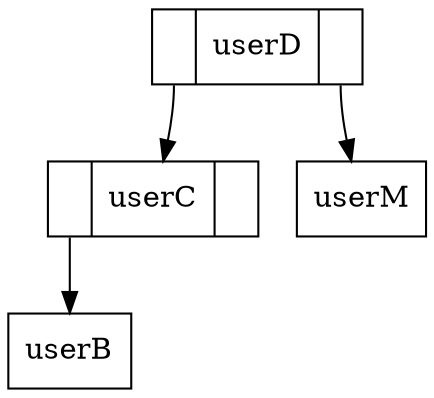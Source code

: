 digraph arbol {
rankdir=TB
node [shape = record]
nodouserD [ label ="<C0>|userD|<C1>"];
nodouserC [ label ="<C0>|userC|<C1>"];
nodouserB [ label ="userB"];
nodouserC:C0->nodouserB
nodouserD:C0->nodouserC
nodouserM [ label ="userM"];
nodouserD:C1->nodouserM
}
